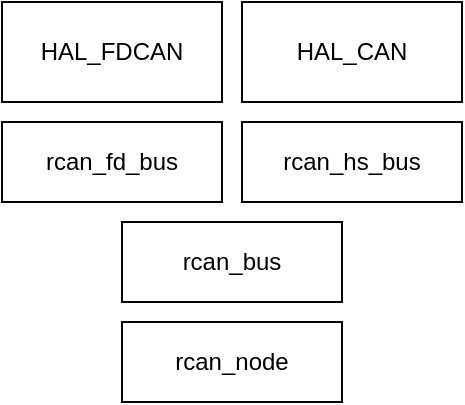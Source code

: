 <mxfile version="12.4.2" type="device" pages="1"><diagram id="f_MGqUyz-StKrojlUT_b" name="Page-1"><mxGraphModel dx="632" dy="573" grid="1" gridSize="10" guides="1" tooltips="1" connect="1" arrows="1" fold="1" page="1" pageScale="1" pageWidth="827" pageHeight="1169" math="0" shadow="0"><root><mxCell id="0"/><mxCell id="1" parent="0"/><mxCell id="pRBY7MDAQ8Cv2lHVc1HF-1" value="HAL_FDCAN" style="rounded=0;whiteSpace=wrap;html=1;" parent="1" vertex="1"><mxGeometry x="190" y="90" width="110" height="50" as="geometry"/></mxCell><mxCell id="pRBY7MDAQ8Cv2lHVc1HF-2" value="HAL_CAN" style="rounded=0;whiteSpace=wrap;html=1;" parent="1" vertex="1"><mxGeometry x="310" y="90" width="110" height="50" as="geometry"/></mxCell><mxCell id="pRBY7MDAQ8Cv2lHVc1HF-4" value="rcan_fd_bus" style="rounded=0;whiteSpace=wrap;html=1;" parent="1" vertex="1"><mxGeometry x="190" y="150" width="110" height="40" as="geometry"/></mxCell><mxCell id="pRBY7MDAQ8Cv2lHVc1HF-5" value="rcan_hs_bus" style="rounded=0;whiteSpace=wrap;html=1;" parent="1" vertex="1"><mxGeometry x="310" y="150" width="110" height="40" as="geometry"/></mxCell><mxCell id="f_pTpqRUH1w_7zSG_SzP-3" value="rcan_node" style="rounded=0;whiteSpace=wrap;html=1;" parent="1" vertex="1"><mxGeometry x="250" y="250" width="110" height="40" as="geometry"/></mxCell><mxCell id="f_pTpqRUH1w_7zSG_SzP-4" value="rcan_bus" style="rounded=0;whiteSpace=wrap;html=1;" parent="1" vertex="1"><mxGeometry x="250" y="200" width="110" height="40" as="geometry"/></mxCell></root></mxGraphModel></diagram></mxfile>